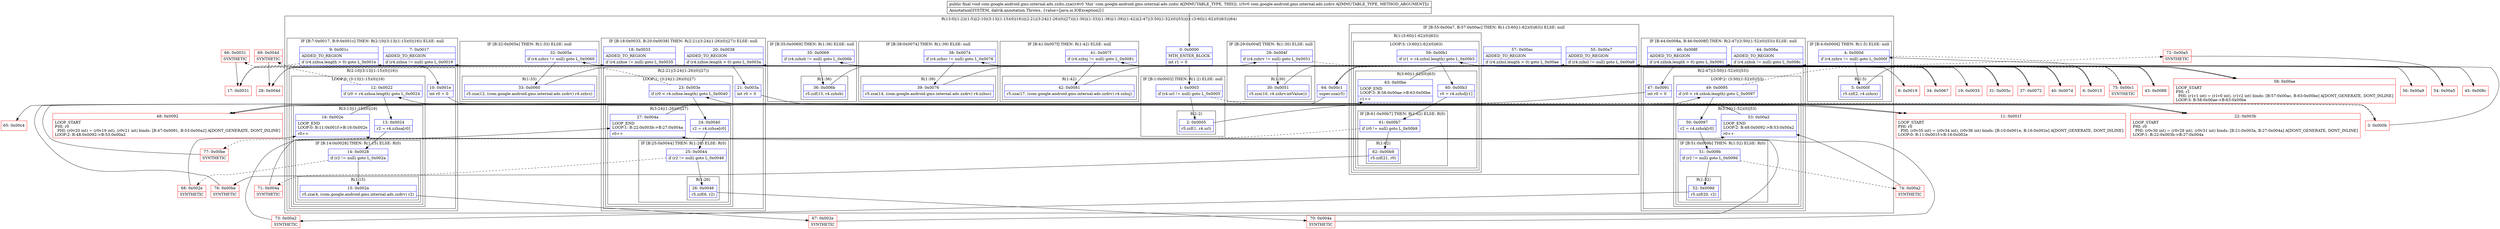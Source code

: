 digraph "CFG forcom.google.android.gms.internal.ads.zzdsi.zza(Lcom\/google\/android\/gms\/internal\/ads\/zzdro;)V" {
subgraph cluster_Region_2059536276 {
label = "R(13:0|(1:2)|(1:5)|(2:10|(3:13|(1:15)(0)|16))|(2:21|(3:24|(1:26)(0)|27))|(1:30)|(1:33)|(1:36)|(1:39)|(1:42)|(2:47|(3:50|(1:52)(0)|53))|(1:(3:60|(1:62)(0)|63))|64)";
node [shape=record,color=blue];
Node_0 [shape=record,label="{0\:\ 0x0000|MTH_ENTER_BLOCK\l|int r1 = 0\l}"];
subgraph cluster_IfRegion_1058428164 {
label = "IF [B:1:0x0003] THEN: R(1:2) ELSE: null";
node [shape=record,color=blue];
Node_1 [shape=record,label="{1\:\ 0x0003|if (r4.url != null) goto L_0x0005\l}"];
subgraph cluster_Region_1939010934 {
label = "R(1:2)";
node [shape=record,color=blue];
Node_2 [shape=record,label="{2\:\ 0x0005|r5.zzf(1, r4.url)\l}"];
}
}
subgraph cluster_IfRegion_1338342036 {
label = "IF [B:4:0x000d] THEN: R(1:5) ELSE: null";
node [shape=record,color=blue];
Node_4 [shape=record,label="{4\:\ 0x000d|if (r4.zzhrx != null) goto L_0x000f\l}"];
subgraph cluster_Region_1991364916 {
label = "R(1:5)";
node [shape=record,color=blue];
Node_5 [shape=record,label="{5\:\ 0x000f|r5.zzf(2, r4.zzhrx)\l}"];
}
}
subgraph cluster_IfRegion_2072122515 {
label = "IF [B:7:0x0017, B:9:0x001c] THEN: R(2:10|(3:13|(1:15)(0)|16)) ELSE: null";
node [shape=record,color=blue];
Node_7 [shape=record,label="{7\:\ 0x0017|ADDED_TO_REGION\l|if (r4.zzhsa != null) goto L_0x0019\l}"];
Node_9 [shape=record,label="{9\:\ 0x001c|ADDED_TO_REGION\l|if (r4.zzhsa.length \> 0) goto L_0x001e\l}"];
subgraph cluster_Region_988626907 {
label = "R(2:10|(3:13|(1:15)(0)|16))";
node [shape=record,color=blue];
Node_10 [shape=record,label="{10\:\ 0x001e|int r0 = 0\l}"];
subgraph cluster_LoopRegion_526350288 {
label = "LOOP:0: (3:13|(1:15)(0)|16)";
node [shape=record,color=blue];
Node_12 [shape=record,label="{12\:\ 0x0022|if (r0 \< r4.zzhsa.length) goto L_0x0024\l}"];
subgraph cluster_Region_1428051518 {
label = "R(3:13|(1:15)(0)|16)";
node [shape=record,color=blue];
Node_13 [shape=record,label="{13\:\ 0x0024|r2 = r4.zzhsa[r0]\l}"];
subgraph cluster_IfRegion_2066399093 {
label = "IF [B:14:0x0028] THEN: R(1:15) ELSE: R(0)";
node [shape=record,color=blue];
Node_14 [shape=record,label="{14\:\ 0x0028|if (r2 != null) goto L_0x002a\l}"];
subgraph cluster_Region_65730901 {
label = "R(1:15)";
node [shape=record,color=blue];
Node_15 [shape=record,label="{15\:\ 0x002a|r5.zza(4, (com.google.android.gms.internal.ads.zzdrv) r2)\l}"];
}
subgraph cluster_Region_1747403575 {
label = "R(0)";
node [shape=record,color=blue];
}
}
Node_16 [shape=record,label="{16\:\ 0x002e|LOOP_END\lLOOP:0: B:11:0x001f\-\>B:16:0x002e\l|r0++\l}"];
}
}
}
}
subgraph cluster_IfRegion_203577364 {
label = "IF [B:18:0x0033, B:20:0x0038] THEN: R(2:21|(3:24|(1:26)(0)|27)) ELSE: null";
node [shape=record,color=blue];
Node_18 [shape=record,label="{18\:\ 0x0033|ADDED_TO_REGION\l|if (r4.zzhse != null) goto L_0x0035\l}"];
Node_20 [shape=record,label="{20\:\ 0x0038|ADDED_TO_REGION\l|if (r4.zzhse.length \> 0) goto L_0x003a\l}"];
subgraph cluster_Region_1419668536 {
label = "R(2:21|(3:24|(1:26)(0)|27))";
node [shape=record,color=blue];
Node_21 [shape=record,label="{21\:\ 0x003a|int r0 = 0\l}"];
subgraph cluster_LoopRegion_584945650 {
label = "LOOP:1: (3:24|(1:26)(0)|27)";
node [shape=record,color=blue];
Node_23 [shape=record,label="{23\:\ 0x003e|if (r0 \< r4.zzhse.length) goto L_0x0040\l}"];
subgraph cluster_Region_1320347384 {
label = "R(3:24|(1:26)(0)|27)";
node [shape=record,color=blue];
Node_24 [shape=record,label="{24\:\ 0x0040|r2 = r4.zzhse[r0]\l}"];
subgraph cluster_IfRegion_1982458541 {
label = "IF [B:25:0x0044] THEN: R(1:26) ELSE: R(0)";
node [shape=record,color=blue];
Node_25 [shape=record,label="{25\:\ 0x0044|if (r2 != null) goto L_0x0046\l}"];
subgraph cluster_Region_608510372 {
label = "R(1:26)";
node [shape=record,color=blue];
Node_26 [shape=record,label="{26\:\ 0x0046|r5.zzf(6, r2)\l}"];
}
subgraph cluster_Region_976830400 {
label = "R(0)";
node [shape=record,color=blue];
}
}
Node_27 [shape=record,label="{27\:\ 0x004a|LOOP_END\lLOOP:1: B:22:0x003b\-\>B:27:0x004a\l|r0++\l}"];
}
}
}
}
subgraph cluster_IfRegion_1960154474 {
label = "IF [B:29:0x004f] THEN: R(1:30) ELSE: null";
node [shape=record,color=blue];
Node_29 [shape=record,label="{29\:\ 0x004f|if (r4.zzhrv != null) goto L_0x0051\l}"];
subgraph cluster_Region_1301312991 {
label = "R(1:30)";
node [shape=record,color=blue];
Node_30 [shape=record,label="{30\:\ 0x0051|r5.zzx(10, r4.zzhrv.intValue())\l}"];
}
}
subgraph cluster_IfRegion_1087710664 {
label = "IF [B:32:0x005e] THEN: R(1:33) ELSE: null";
node [shape=record,color=blue];
Node_32 [shape=record,label="{32\:\ 0x005e|if (r4.zzhrz != null) goto L_0x0060\l}"];
subgraph cluster_Region_862045485 {
label = "R(1:33)";
node [shape=record,color=blue];
Node_33 [shape=record,label="{33\:\ 0x0060|r5.zza(12, (com.google.android.gms.internal.ads.zzdrv) r4.zzhrz)\l}"];
}
}
subgraph cluster_IfRegion_1799842030 {
label = "IF [B:35:0x0069] THEN: R(1:36) ELSE: null";
node [shape=record,color=blue];
Node_35 [shape=record,label="{35\:\ 0x0069|if (r4.zzhsb != null) goto L_0x006b\l}"];
subgraph cluster_Region_624412372 {
label = "R(1:36)";
node [shape=record,color=blue];
Node_36 [shape=record,label="{36\:\ 0x006b|r5.zzf(13, r4.zzhsb)\l}"];
}
}
subgraph cluster_IfRegion_1285901535 {
label = "IF [B:38:0x0074] THEN: R(1:39) ELSE: null";
node [shape=record,color=blue];
Node_38 [shape=record,label="{38\:\ 0x0074|if (r4.zzhsc != null) goto L_0x0076\l}"];
subgraph cluster_Region_1901113547 {
label = "R(1:39)";
node [shape=record,color=blue];
Node_39 [shape=record,label="{39\:\ 0x0076|r5.zza(14, (com.google.android.gms.internal.ads.zzdrv) r4.zzhsc)\l}"];
}
}
subgraph cluster_IfRegion_562079255 {
label = "IF [B:41:0x007f] THEN: R(1:42) ELSE: null";
node [shape=record,color=blue];
Node_41 [shape=record,label="{41\:\ 0x007f|if (r4.zzhsj != null) goto L_0x0081\l}"];
subgraph cluster_Region_983225749 {
label = "R(1:42)";
node [shape=record,color=blue];
Node_42 [shape=record,label="{42\:\ 0x0081|r5.zza(17, (com.google.android.gms.internal.ads.zzdrv) r4.zzhsj)\l}"];
}
}
subgraph cluster_IfRegion_1556067757 {
label = "IF [B:44:0x008a, B:46:0x008f] THEN: R(2:47|(3:50|(1:52)(0)|53)) ELSE: null";
node [shape=record,color=blue];
Node_44 [shape=record,label="{44\:\ 0x008a|ADDED_TO_REGION\l|if (r4.zzhsk != null) goto L_0x008c\l}"];
Node_46 [shape=record,label="{46\:\ 0x008f|ADDED_TO_REGION\l|if (r4.zzhsk.length \> 0) goto L_0x0091\l}"];
subgraph cluster_Region_1215798174 {
label = "R(2:47|(3:50|(1:52)(0)|53))";
node [shape=record,color=blue];
Node_47 [shape=record,label="{47\:\ 0x0091|int r0 = 0\l}"];
subgraph cluster_LoopRegion_681410585 {
label = "LOOP:2: (3:50|(1:52)(0)|53)";
node [shape=record,color=blue];
Node_49 [shape=record,label="{49\:\ 0x0095|if (r0 \< r4.zzhsk.length) goto L_0x0097\l}"];
subgraph cluster_Region_1040851658 {
label = "R(3:50|(1:52)(0)|53)";
node [shape=record,color=blue];
Node_50 [shape=record,label="{50\:\ 0x0097|r2 = r4.zzhsk[r0]\l}"];
subgraph cluster_IfRegion_210320131 {
label = "IF [B:51:0x009b] THEN: R(1:52) ELSE: R(0)";
node [shape=record,color=blue];
Node_51 [shape=record,label="{51\:\ 0x009b|if (r2 != null) goto L_0x009d\l}"];
subgraph cluster_Region_1624469882 {
label = "R(1:52)";
node [shape=record,color=blue];
Node_52 [shape=record,label="{52\:\ 0x009d|r5.zzf(20, r2)\l}"];
}
subgraph cluster_Region_1096856080 {
label = "R(0)";
node [shape=record,color=blue];
}
}
Node_53 [shape=record,label="{53\:\ 0x00a2|LOOP_END\lLOOP:2: B:48:0x0092\-\>B:53:0x00a2\l|r0++\l}"];
}
}
}
}
subgraph cluster_IfRegion_96042861 {
label = "IF [B:55:0x00a7, B:57:0x00ac] THEN: R(1:(3:60|(1:62)(0)|63)) ELSE: null";
node [shape=record,color=blue];
Node_55 [shape=record,label="{55\:\ 0x00a7|ADDED_TO_REGION\l|if (r4.zzhsl != null) goto L_0x00a9\l}"];
Node_57 [shape=record,label="{57\:\ 0x00ac|ADDED_TO_REGION\l|if (r4.zzhsl.length \> 0) goto L_0x00ae\l}"];
subgraph cluster_Region_1085087226 {
label = "R(1:(3:60|(1:62)(0)|63))";
node [shape=record,color=blue];
subgraph cluster_LoopRegion_990837812 {
label = "LOOP:3: (3:60|(1:62)(0)|63)";
node [shape=record,color=blue];
Node_59 [shape=record,label="{59\:\ 0x00b1|if (r1 \< r4.zzhsl.length) goto L_0x00b3\l}"];
subgraph cluster_Region_306253557 {
label = "R(3:60|(1:62)(0)|63)";
node [shape=record,color=blue];
Node_60 [shape=record,label="{60\:\ 0x00b3|r0 = r4.zzhsl[r1]\l}"];
subgraph cluster_IfRegion_2134522231 {
label = "IF [B:61:0x00b7] THEN: R(1:62) ELSE: R(0)";
node [shape=record,color=blue];
Node_61 [shape=record,label="{61\:\ 0x00b7|if (r0 != null) goto L_0x00b9\l}"];
subgraph cluster_Region_825652202 {
label = "R(1:62)";
node [shape=record,color=blue];
Node_62 [shape=record,label="{62\:\ 0x00b9|r5.zzf(21, r0)\l}"];
}
subgraph cluster_Region_433908475 {
label = "R(0)";
node [shape=record,color=blue];
}
}
Node_63 [shape=record,label="{63\:\ 0x00be|LOOP_END\lLOOP:3: B:58:0x00ae\-\>B:63:0x00be\l|r1++\l}"];
}
}
}
}
Node_64 [shape=record,label="{64\:\ 0x00c1|super.zza(r5)\l}"];
}
Node_3 [shape=record,color=red,label="{3\:\ 0x000b}"];
Node_6 [shape=record,color=red,label="{6\:\ 0x0015}"];
Node_8 [shape=record,color=red,label="{8\:\ 0x0019}"];
Node_11 [shape=record,color=red,label="{11\:\ 0x001f|LOOP_START\lPHI: r0 \l  PHI: (r0v35 int) = (r0v34 int), (r0v36 int) binds: [B:10:0x001e, B:16:0x002e] A[DONT_GENERATE, DONT_INLINE]\lLOOP:0: B:11:0x001f\-\>B:16:0x002e\l}"];
Node_17 [shape=record,color=red,label="{17\:\ 0x0031}"];
Node_19 [shape=record,color=red,label="{19\:\ 0x0035}"];
Node_22 [shape=record,color=red,label="{22\:\ 0x003b|LOOP_START\lPHI: r0 \l  PHI: (r0v30 int) = (r0v29 int), (r0v31 int) binds: [B:21:0x003a, B:27:0x004a] A[DONT_GENERATE, DONT_INLINE]\lLOOP:1: B:22:0x003b\-\>B:27:0x004a\l}"];
Node_28 [shape=record,color=red,label="{28\:\ 0x004d}"];
Node_31 [shape=record,color=red,label="{31\:\ 0x005c}"];
Node_34 [shape=record,color=red,label="{34\:\ 0x0067}"];
Node_37 [shape=record,color=red,label="{37\:\ 0x0072}"];
Node_40 [shape=record,color=red,label="{40\:\ 0x007d}"];
Node_43 [shape=record,color=red,label="{43\:\ 0x0088}"];
Node_45 [shape=record,color=red,label="{45\:\ 0x008c}"];
Node_48 [shape=record,color=red,label="{48\:\ 0x0092|LOOP_START\lPHI: r0 \l  PHI: (r0v20 int) = (r0v19 int), (r0v21 int) binds: [B:47:0x0091, B:53:0x00a2] A[DONT_GENERATE, DONT_INLINE]\lLOOP:2: B:48:0x0092\-\>B:53:0x00a2\l}"];
Node_54 [shape=record,color=red,label="{54\:\ 0x00a5}"];
Node_56 [shape=record,color=red,label="{56\:\ 0x00a9}"];
Node_58 [shape=record,color=red,label="{58\:\ 0x00ae|LOOP_START\lPHI: r1 \l  PHI: (r1v1 int) = (r1v0 int), (r1v2 int) binds: [B:57:0x00ac, B:63:0x00be] A[DONT_GENERATE, DONT_INLINE]\lLOOP:3: B:58:0x00ae\-\>B:63:0x00be\l}"];
Node_65 [shape=record,color=red,label="{65\:\ 0x00c4}"];
Node_66 [shape=record,color=red,label="{66\:\ 0x0031|SYNTHETIC\l}"];
Node_67 [shape=record,color=red,label="{67\:\ 0x002e|SYNTHETIC\l}"];
Node_68 [shape=record,color=red,label="{68\:\ 0x002e|SYNTHETIC\l}"];
Node_69 [shape=record,color=red,label="{69\:\ 0x004d|SYNTHETIC\l}"];
Node_70 [shape=record,color=red,label="{70\:\ 0x004a|SYNTHETIC\l}"];
Node_71 [shape=record,color=red,label="{71\:\ 0x004a|SYNTHETIC\l}"];
Node_72 [shape=record,color=red,label="{72\:\ 0x00a5|SYNTHETIC\l}"];
Node_73 [shape=record,color=red,label="{73\:\ 0x00a2|SYNTHETIC\l}"];
Node_74 [shape=record,color=red,label="{74\:\ 0x00a2|SYNTHETIC\l}"];
Node_75 [shape=record,color=red,label="{75\:\ 0x00c1|SYNTHETIC\l}"];
Node_76 [shape=record,color=red,label="{76\:\ 0x00be|SYNTHETIC\l}"];
Node_77 [shape=record,color=red,label="{77\:\ 0x00be|SYNTHETIC\l}"];
MethodNode[shape=record,label="{public final void com.google.android.gms.internal.ads.zzdsi.zza((r4v0 'this' com.google.android.gms.internal.ads.zzdsi A[IMMUTABLE_TYPE, THIS]), (r5v0 com.google.android.gms.internal.ads.zzdro A[IMMUTABLE_TYPE, METHOD_ARGUMENT]))  | Annotation[SYSTEM, dalvik.annotation.Throws, \{value=[java.io.IOException]\}]\l}"];
MethodNode -> Node_0;
Node_0 -> Node_1;
Node_1 -> Node_2;
Node_1 -> Node_3[style=dashed];
Node_2 -> Node_3;
Node_4 -> Node_5;
Node_4 -> Node_6[style=dashed];
Node_5 -> Node_6;
Node_7 -> Node_8;
Node_7 -> Node_17[style=dashed];
Node_9 -> Node_10;
Node_9 -> Node_17[style=dashed];
Node_10 -> Node_11;
Node_12 -> Node_13;
Node_12 -> Node_66[style=dashed];
Node_13 -> Node_14;
Node_14 -> Node_15;
Node_14 -> Node_68[style=dashed];
Node_15 -> Node_67;
Node_16 -> Node_11;
Node_18 -> Node_19;
Node_18 -> Node_28[style=dashed];
Node_20 -> Node_21;
Node_20 -> Node_28[style=dashed];
Node_21 -> Node_22;
Node_23 -> Node_24;
Node_23 -> Node_69[style=dashed];
Node_24 -> Node_25;
Node_25 -> Node_26;
Node_25 -> Node_71[style=dashed];
Node_26 -> Node_70;
Node_27 -> Node_22;
Node_29 -> Node_30;
Node_29 -> Node_31[style=dashed];
Node_30 -> Node_31;
Node_32 -> Node_33;
Node_32 -> Node_34[style=dashed];
Node_33 -> Node_34;
Node_35 -> Node_36;
Node_35 -> Node_37[style=dashed];
Node_36 -> Node_37;
Node_38 -> Node_39;
Node_38 -> Node_40[style=dashed];
Node_39 -> Node_40;
Node_41 -> Node_42;
Node_41 -> Node_43[style=dashed];
Node_42 -> Node_43;
Node_44 -> Node_45;
Node_44 -> Node_54[style=dashed];
Node_46 -> Node_47;
Node_46 -> Node_54[style=dashed];
Node_47 -> Node_48;
Node_49 -> Node_50;
Node_49 -> Node_72[style=dashed];
Node_50 -> Node_51;
Node_51 -> Node_52;
Node_51 -> Node_74[style=dashed];
Node_52 -> Node_73;
Node_53 -> Node_48;
Node_55 -> Node_56;
Node_55 -> Node_64[style=dashed];
Node_57 -> Node_58;
Node_57 -> Node_64[style=dashed];
Node_59 -> Node_60;
Node_59 -> Node_75[style=dashed];
Node_60 -> Node_61;
Node_61 -> Node_62;
Node_61 -> Node_77[style=dashed];
Node_62 -> Node_76;
Node_63 -> Node_58;
Node_64 -> Node_65;
Node_3 -> Node_4;
Node_6 -> Node_7;
Node_8 -> Node_9;
Node_11 -> Node_12;
Node_17 -> Node_18;
Node_19 -> Node_20;
Node_22 -> Node_23;
Node_28 -> Node_29;
Node_31 -> Node_32;
Node_34 -> Node_35;
Node_37 -> Node_38;
Node_40 -> Node_41;
Node_43 -> Node_44;
Node_45 -> Node_46;
Node_48 -> Node_49;
Node_54 -> Node_55;
Node_56 -> Node_57;
Node_58 -> Node_59;
Node_66 -> Node_17;
Node_67 -> Node_16;
Node_68 -> Node_16;
Node_69 -> Node_28;
Node_70 -> Node_27;
Node_71 -> Node_27;
Node_72 -> Node_54;
Node_73 -> Node_53;
Node_74 -> Node_53;
Node_75 -> Node_64;
Node_76 -> Node_63;
Node_77 -> Node_63;
}


